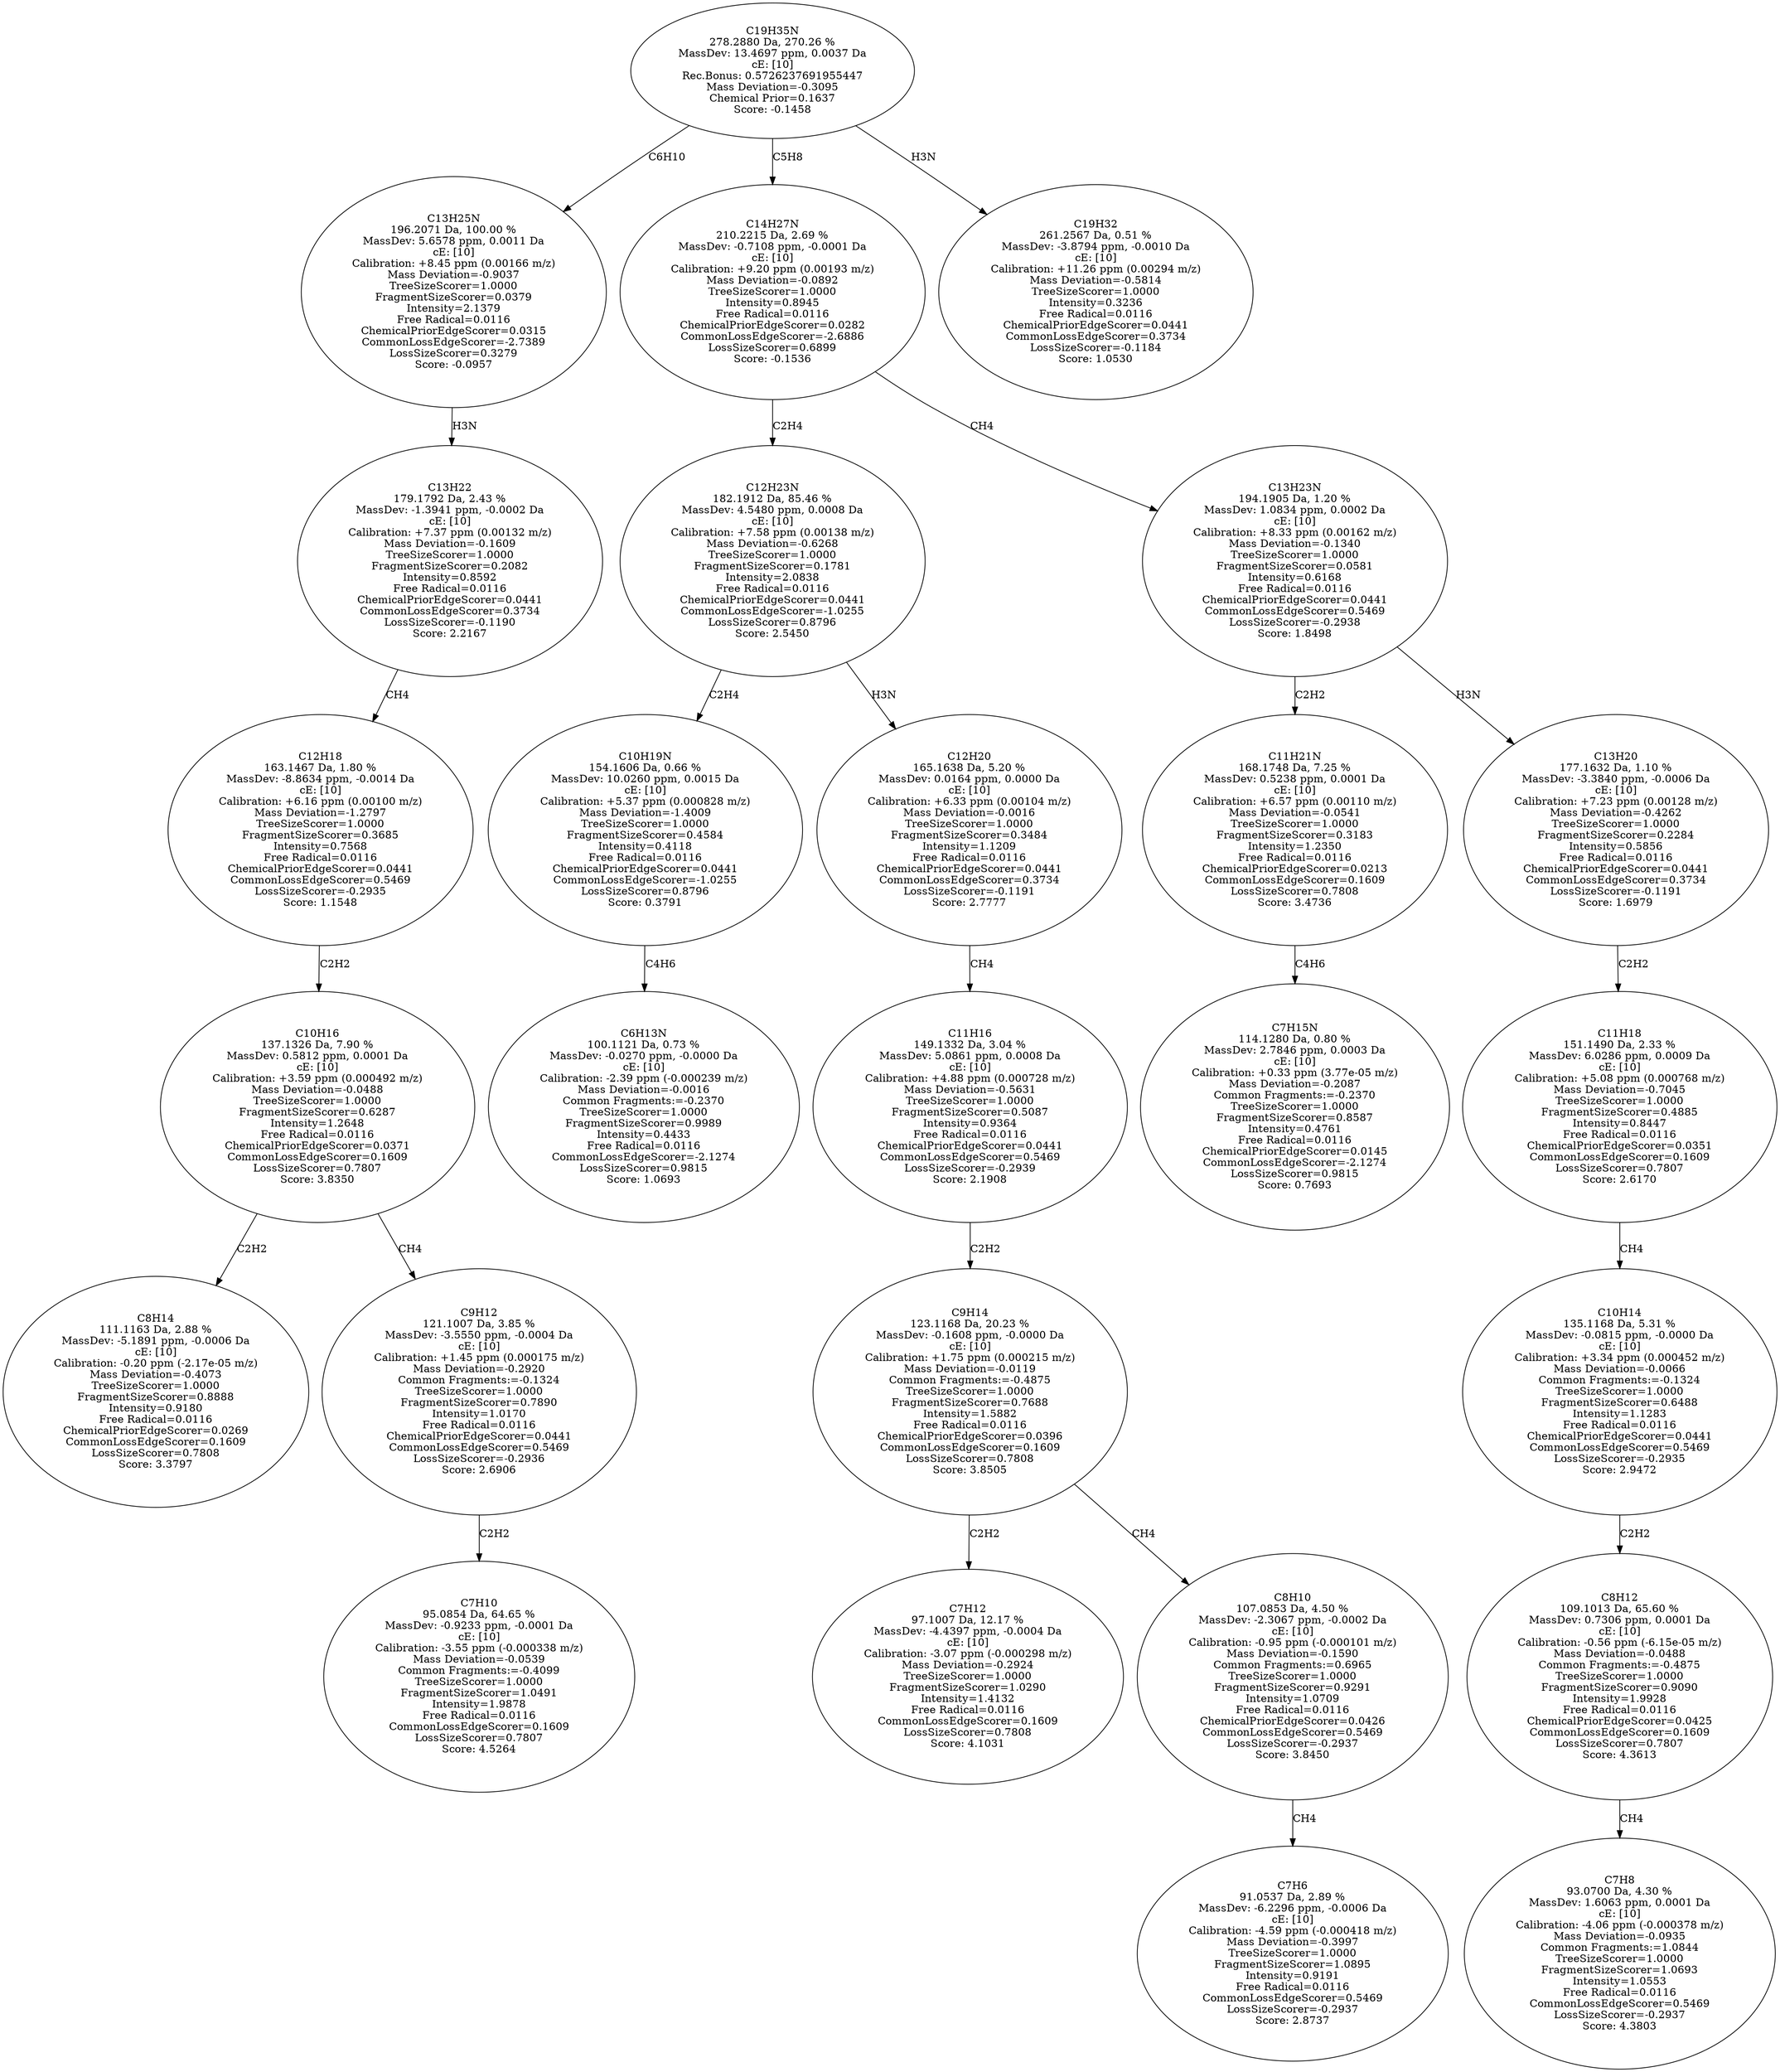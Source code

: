 strict digraph {
v1 [label="C8H14\n111.1163 Da, 2.88 %\nMassDev: -5.1891 ppm, -0.0006 Da\ncE: [10]\nCalibration: -0.20 ppm (-2.17e-05 m/z)\nMass Deviation=-0.4073\nTreeSizeScorer=1.0000\nFragmentSizeScorer=0.8888\nIntensity=0.9180\nFree Radical=0.0116\nChemicalPriorEdgeScorer=0.0269\nCommonLossEdgeScorer=0.1609\nLossSizeScorer=0.7808\nScore: 3.3797"];
v2 [label="C7H10\n95.0854 Da, 64.65 %\nMassDev: -0.9233 ppm, -0.0001 Da\ncE: [10]\nCalibration: -3.55 ppm (-0.000338 m/z)\nMass Deviation=-0.0539\nCommon Fragments:=-0.4099\nTreeSizeScorer=1.0000\nFragmentSizeScorer=1.0491\nIntensity=1.9878\nFree Radical=0.0116\nCommonLossEdgeScorer=0.1609\nLossSizeScorer=0.7807\nScore: 4.5264"];
v3 [label="C9H12\n121.1007 Da, 3.85 %\nMassDev: -3.5550 ppm, -0.0004 Da\ncE: [10]\nCalibration: +1.45 ppm (0.000175 m/z)\nMass Deviation=-0.2920\nCommon Fragments:=-0.1324\nTreeSizeScorer=1.0000\nFragmentSizeScorer=0.7890\nIntensity=1.0170\nFree Radical=0.0116\nChemicalPriorEdgeScorer=0.0441\nCommonLossEdgeScorer=0.5469\nLossSizeScorer=-0.2936\nScore: 2.6906"];
v4 [label="C10H16\n137.1326 Da, 7.90 %\nMassDev: 0.5812 ppm, 0.0001 Da\ncE: [10]\nCalibration: +3.59 ppm (0.000492 m/z)\nMass Deviation=-0.0488\nTreeSizeScorer=1.0000\nFragmentSizeScorer=0.6287\nIntensity=1.2648\nFree Radical=0.0116\nChemicalPriorEdgeScorer=0.0371\nCommonLossEdgeScorer=0.1609\nLossSizeScorer=0.7807\nScore: 3.8350"];
v5 [label="C12H18\n163.1467 Da, 1.80 %\nMassDev: -8.8634 ppm, -0.0014 Da\ncE: [10]\nCalibration: +6.16 ppm (0.00100 m/z)\nMass Deviation=-1.2797\nTreeSizeScorer=1.0000\nFragmentSizeScorer=0.3685\nIntensity=0.7568\nFree Radical=0.0116\nChemicalPriorEdgeScorer=0.0441\nCommonLossEdgeScorer=0.5469\nLossSizeScorer=-0.2935\nScore: 1.1548"];
v6 [label="C13H22\n179.1792 Da, 2.43 %\nMassDev: -1.3941 ppm, -0.0002 Da\ncE: [10]\nCalibration: +7.37 ppm (0.00132 m/z)\nMass Deviation=-0.1609\nTreeSizeScorer=1.0000\nFragmentSizeScorer=0.2082\nIntensity=0.8592\nFree Radical=0.0116\nChemicalPriorEdgeScorer=0.0441\nCommonLossEdgeScorer=0.3734\nLossSizeScorer=-0.1190\nScore: 2.2167"];
v7 [label="C13H25N\n196.2071 Da, 100.00 %\nMassDev: 5.6578 ppm, 0.0011 Da\ncE: [10]\nCalibration: +8.45 ppm (0.00166 m/z)\nMass Deviation=-0.9037\nTreeSizeScorer=1.0000\nFragmentSizeScorer=0.0379\nIntensity=2.1379\nFree Radical=0.0116\nChemicalPriorEdgeScorer=0.0315\nCommonLossEdgeScorer=-2.7389\nLossSizeScorer=0.3279\nScore: -0.0957"];
v8 [label="C6H13N\n100.1121 Da, 0.73 %\nMassDev: -0.0270 ppm, -0.0000 Da\ncE: [10]\nCalibration: -2.39 ppm (-0.000239 m/z)\nMass Deviation=-0.0016\nCommon Fragments:=-0.2370\nTreeSizeScorer=1.0000\nFragmentSizeScorer=0.9989\nIntensity=0.4433\nFree Radical=0.0116\nCommonLossEdgeScorer=-2.1274\nLossSizeScorer=0.9815\nScore: 1.0693"];
v9 [label="C10H19N\n154.1606 Da, 0.66 %\nMassDev: 10.0260 ppm, 0.0015 Da\ncE: [10]\nCalibration: +5.37 ppm (0.000828 m/z)\nMass Deviation=-1.4009\nTreeSizeScorer=1.0000\nFragmentSizeScorer=0.4584\nIntensity=0.4118\nFree Radical=0.0116\nChemicalPriorEdgeScorer=0.0441\nCommonLossEdgeScorer=-1.0255\nLossSizeScorer=0.8796\nScore: 0.3791"];
v10 [label="C7H12\n97.1007 Da, 12.17 %\nMassDev: -4.4397 ppm, -0.0004 Da\ncE: [10]\nCalibration: -3.07 ppm (-0.000298 m/z)\nMass Deviation=-0.2924\nTreeSizeScorer=1.0000\nFragmentSizeScorer=1.0290\nIntensity=1.4132\nFree Radical=0.0116\nCommonLossEdgeScorer=0.1609\nLossSizeScorer=0.7808\nScore: 4.1031"];
v11 [label="C7H6\n91.0537 Da, 2.89 %\nMassDev: -6.2296 ppm, -0.0006 Da\ncE: [10]\nCalibration: -4.59 ppm (-0.000418 m/z)\nMass Deviation=-0.3997\nTreeSizeScorer=1.0000\nFragmentSizeScorer=1.0895\nIntensity=0.9191\nFree Radical=0.0116\nCommonLossEdgeScorer=0.5469\nLossSizeScorer=-0.2937\nScore: 2.8737"];
v12 [label="C8H10\n107.0853 Da, 4.50 %\nMassDev: -2.3067 ppm, -0.0002 Da\ncE: [10]\nCalibration: -0.95 ppm (-0.000101 m/z)\nMass Deviation=-0.1590\nCommon Fragments:=0.6965\nTreeSizeScorer=1.0000\nFragmentSizeScorer=0.9291\nIntensity=1.0709\nFree Radical=0.0116\nChemicalPriorEdgeScorer=0.0426\nCommonLossEdgeScorer=0.5469\nLossSizeScorer=-0.2937\nScore: 3.8450"];
v13 [label="C9H14\n123.1168 Da, 20.23 %\nMassDev: -0.1608 ppm, -0.0000 Da\ncE: [10]\nCalibration: +1.75 ppm (0.000215 m/z)\nMass Deviation=-0.0119\nCommon Fragments:=-0.4875\nTreeSizeScorer=1.0000\nFragmentSizeScorer=0.7688\nIntensity=1.5882\nFree Radical=0.0116\nChemicalPriorEdgeScorer=0.0396\nCommonLossEdgeScorer=0.1609\nLossSizeScorer=0.7808\nScore: 3.8505"];
v14 [label="C11H16\n149.1332 Da, 3.04 %\nMassDev: 5.0861 ppm, 0.0008 Da\ncE: [10]\nCalibration: +4.88 ppm (0.000728 m/z)\nMass Deviation=-0.5631\nTreeSizeScorer=1.0000\nFragmentSizeScorer=0.5087\nIntensity=0.9364\nFree Radical=0.0116\nChemicalPriorEdgeScorer=0.0441\nCommonLossEdgeScorer=0.5469\nLossSizeScorer=-0.2939\nScore: 2.1908"];
v15 [label="C12H20\n165.1638 Da, 5.20 %\nMassDev: 0.0164 ppm, 0.0000 Da\ncE: [10]\nCalibration: +6.33 ppm (0.00104 m/z)\nMass Deviation=-0.0016\nTreeSizeScorer=1.0000\nFragmentSizeScorer=0.3484\nIntensity=1.1209\nFree Radical=0.0116\nChemicalPriorEdgeScorer=0.0441\nCommonLossEdgeScorer=0.3734\nLossSizeScorer=-0.1191\nScore: 2.7777"];
v16 [label="C12H23N\n182.1912 Da, 85.46 %\nMassDev: 4.5480 ppm, 0.0008 Da\ncE: [10]\nCalibration: +7.58 ppm (0.00138 m/z)\nMass Deviation=-0.6268\nTreeSizeScorer=1.0000\nFragmentSizeScorer=0.1781\nIntensity=2.0838\nFree Radical=0.0116\nChemicalPriorEdgeScorer=0.0441\nCommonLossEdgeScorer=-1.0255\nLossSizeScorer=0.8796\nScore: 2.5450"];
v17 [label="C7H15N\n114.1280 Da, 0.80 %\nMassDev: 2.7846 ppm, 0.0003 Da\ncE: [10]\nCalibration: +0.33 ppm (3.77e-05 m/z)\nMass Deviation=-0.2087\nCommon Fragments:=-0.2370\nTreeSizeScorer=1.0000\nFragmentSizeScorer=0.8587\nIntensity=0.4761\nFree Radical=0.0116\nChemicalPriorEdgeScorer=0.0145\nCommonLossEdgeScorer=-2.1274\nLossSizeScorer=0.9815\nScore: 0.7693"];
v18 [label="C11H21N\n168.1748 Da, 7.25 %\nMassDev: 0.5238 ppm, 0.0001 Da\ncE: [10]\nCalibration: +6.57 ppm (0.00110 m/z)\nMass Deviation=-0.0541\nTreeSizeScorer=1.0000\nFragmentSizeScorer=0.3183\nIntensity=1.2350\nFree Radical=0.0116\nChemicalPriorEdgeScorer=0.0213\nCommonLossEdgeScorer=0.1609\nLossSizeScorer=0.7808\nScore: 3.4736"];
v19 [label="C7H8\n93.0700 Da, 4.30 %\nMassDev: 1.6063 ppm, 0.0001 Da\ncE: [10]\nCalibration: -4.06 ppm (-0.000378 m/z)\nMass Deviation=-0.0935\nCommon Fragments:=1.0844\nTreeSizeScorer=1.0000\nFragmentSizeScorer=1.0693\nIntensity=1.0553\nFree Radical=0.0116\nCommonLossEdgeScorer=0.5469\nLossSizeScorer=-0.2937\nScore: 4.3803"];
v20 [label="C8H12\n109.1013 Da, 65.60 %\nMassDev: 0.7306 ppm, 0.0001 Da\ncE: [10]\nCalibration: -0.56 ppm (-6.15e-05 m/z)\nMass Deviation=-0.0488\nCommon Fragments:=-0.4875\nTreeSizeScorer=1.0000\nFragmentSizeScorer=0.9090\nIntensity=1.9928\nFree Radical=0.0116\nChemicalPriorEdgeScorer=0.0425\nCommonLossEdgeScorer=0.1609\nLossSizeScorer=0.7807\nScore: 4.3613"];
v21 [label="C10H14\n135.1168 Da, 5.31 %\nMassDev: -0.0815 ppm, -0.0000 Da\ncE: [10]\nCalibration: +3.34 ppm (0.000452 m/z)\nMass Deviation=-0.0066\nCommon Fragments:=-0.1324\nTreeSizeScorer=1.0000\nFragmentSizeScorer=0.6488\nIntensity=1.1283\nFree Radical=0.0116\nChemicalPriorEdgeScorer=0.0441\nCommonLossEdgeScorer=0.5469\nLossSizeScorer=-0.2935\nScore: 2.9472"];
v22 [label="C11H18\n151.1490 Da, 2.33 %\nMassDev: 6.0286 ppm, 0.0009 Da\ncE: [10]\nCalibration: +5.08 ppm (0.000768 m/z)\nMass Deviation=-0.7045\nTreeSizeScorer=1.0000\nFragmentSizeScorer=0.4885\nIntensity=0.8447\nFree Radical=0.0116\nChemicalPriorEdgeScorer=0.0351\nCommonLossEdgeScorer=0.1609\nLossSizeScorer=0.7807\nScore: 2.6170"];
v23 [label="C13H20\n177.1632 Da, 1.10 %\nMassDev: -3.3840 ppm, -0.0006 Da\ncE: [10]\nCalibration: +7.23 ppm (0.00128 m/z)\nMass Deviation=-0.4262\nTreeSizeScorer=1.0000\nFragmentSizeScorer=0.2284\nIntensity=0.5856\nFree Radical=0.0116\nChemicalPriorEdgeScorer=0.0441\nCommonLossEdgeScorer=0.3734\nLossSizeScorer=-0.1191\nScore: 1.6979"];
v24 [label="C13H23N\n194.1905 Da, 1.20 %\nMassDev: 1.0834 ppm, 0.0002 Da\ncE: [10]\nCalibration: +8.33 ppm (0.00162 m/z)\nMass Deviation=-0.1340\nTreeSizeScorer=1.0000\nFragmentSizeScorer=0.0581\nIntensity=0.6168\nFree Radical=0.0116\nChemicalPriorEdgeScorer=0.0441\nCommonLossEdgeScorer=0.5469\nLossSizeScorer=-0.2938\nScore: 1.8498"];
v25 [label="C14H27N\n210.2215 Da, 2.69 %\nMassDev: -0.7108 ppm, -0.0001 Da\ncE: [10]\nCalibration: +9.20 ppm (0.00193 m/z)\nMass Deviation=-0.0892\nTreeSizeScorer=1.0000\nIntensity=0.8945\nFree Radical=0.0116\nChemicalPriorEdgeScorer=0.0282\nCommonLossEdgeScorer=-2.6886\nLossSizeScorer=0.6899\nScore: -0.1536"];
v26 [label="C19H32\n261.2567 Da, 0.51 %\nMassDev: -3.8794 ppm, -0.0010 Da\ncE: [10]\nCalibration: +11.26 ppm (0.00294 m/z)\nMass Deviation=-0.5814\nTreeSizeScorer=1.0000\nIntensity=0.3236\nFree Radical=0.0116\nChemicalPriorEdgeScorer=0.0441\nCommonLossEdgeScorer=0.3734\nLossSizeScorer=-0.1184\nScore: 1.0530"];
v27 [label="C19H35N\n278.2880 Da, 270.26 %\nMassDev: 13.4697 ppm, 0.0037 Da\ncE: [10]\nRec.Bonus: 0.5726237691955447\nMass Deviation=-0.3095\nChemical Prior=0.1637\nScore: -0.1458"];
v4 -> v1 [label="C2H2"];
v3 -> v2 [label="C2H2"];
v4 -> v3 [label="CH4"];
v5 -> v4 [label="C2H2"];
v6 -> v5 [label="CH4"];
v7 -> v6 [label="H3N"];
v27 -> v7 [label="C6H10"];
v9 -> v8 [label="C4H6"];
v16 -> v9 [label="C2H4"];
v13 -> v10 [label="C2H2"];
v12 -> v11 [label="CH4"];
v13 -> v12 [label="CH4"];
v14 -> v13 [label="C2H2"];
v15 -> v14 [label="CH4"];
v16 -> v15 [label="H3N"];
v25 -> v16 [label="C2H4"];
v18 -> v17 [label="C4H6"];
v24 -> v18 [label="C2H2"];
v20 -> v19 [label="CH4"];
v21 -> v20 [label="C2H2"];
v22 -> v21 [label="CH4"];
v23 -> v22 [label="C2H2"];
v24 -> v23 [label="H3N"];
v25 -> v24 [label="CH4"];
v27 -> v25 [label="C5H8"];
v27 -> v26 [label="H3N"];
}